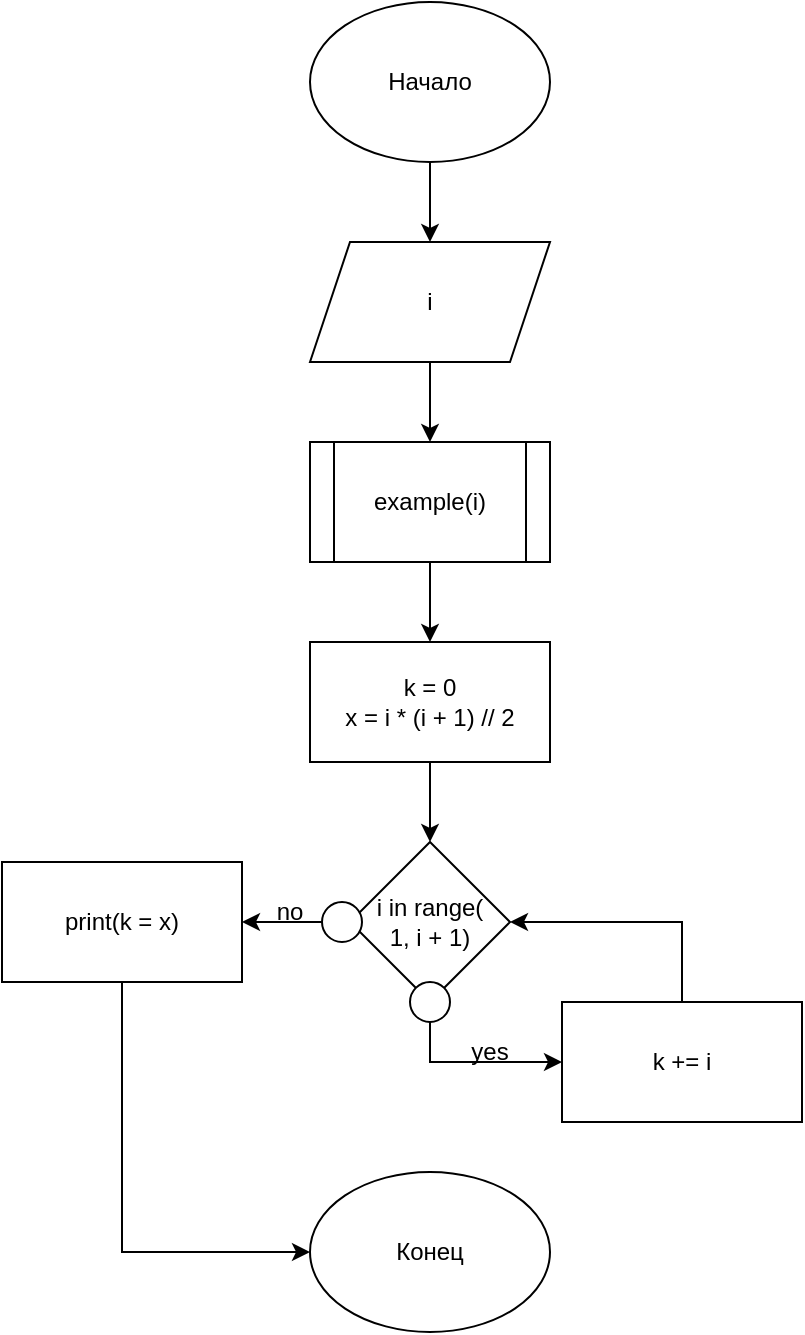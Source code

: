 <mxfile version="17.4.6" type="device"><diagram id="1eTd18jejH5DmWImlseO" name="Page-1"><mxGraphModel dx="1422" dy="762" grid="1" gridSize="10" guides="1" tooltips="1" connect="1" arrows="1" fold="1" page="1" pageScale="1" pageWidth="827" pageHeight="1169" math="0" shadow="0"><root><mxCell id="0"/><mxCell id="1" parent="0"/><mxCell id="ribAaq0jSBaYeKntyQM1-3" value="" style="edgeStyle=orthogonalEdgeStyle;rounded=0;orthogonalLoop=1;jettySize=auto;html=1;" edge="1" parent="1" source="ribAaq0jSBaYeKntyQM1-1" target="ribAaq0jSBaYeKntyQM1-2"><mxGeometry relative="1" as="geometry"/></mxCell><mxCell id="ribAaq0jSBaYeKntyQM1-1" value="Начало" style="ellipse;whiteSpace=wrap;html=1;" vertex="1" parent="1"><mxGeometry x="354" width="120" height="80" as="geometry"/></mxCell><mxCell id="ribAaq0jSBaYeKntyQM1-5" value="" style="edgeStyle=orthogonalEdgeStyle;rounded=0;orthogonalLoop=1;jettySize=auto;html=1;" edge="1" parent="1" source="ribAaq0jSBaYeKntyQM1-2" target="ribAaq0jSBaYeKntyQM1-4"><mxGeometry relative="1" as="geometry"/></mxCell><mxCell id="ribAaq0jSBaYeKntyQM1-2" value="i" style="shape=parallelogram;perimeter=parallelogramPerimeter;whiteSpace=wrap;html=1;fixedSize=1;" vertex="1" parent="1"><mxGeometry x="354" y="120" width="120" height="60" as="geometry"/></mxCell><mxCell id="ribAaq0jSBaYeKntyQM1-7" value="" style="edgeStyle=orthogonalEdgeStyle;rounded=0;orthogonalLoop=1;jettySize=auto;html=1;" edge="1" parent="1" source="ribAaq0jSBaYeKntyQM1-4" target="ribAaq0jSBaYeKntyQM1-6"><mxGeometry relative="1" as="geometry"/></mxCell><mxCell id="ribAaq0jSBaYeKntyQM1-4" value="example(i)" style="shape=process;whiteSpace=wrap;html=1;backgroundOutline=1;" vertex="1" parent="1"><mxGeometry x="354" y="220" width="120" height="60" as="geometry"/></mxCell><mxCell id="ribAaq0jSBaYeKntyQM1-9" value="" style="edgeStyle=orthogonalEdgeStyle;rounded=0;orthogonalLoop=1;jettySize=auto;html=1;" edge="1" parent="1" source="ribAaq0jSBaYeKntyQM1-6" target="ribAaq0jSBaYeKntyQM1-8"><mxGeometry relative="1" as="geometry"/></mxCell><mxCell id="ribAaq0jSBaYeKntyQM1-6" value="k = 0&lt;br&gt;x = i * (i + 1) // 2" style="rounded=0;whiteSpace=wrap;html=1;" vertex="1" parent="1"><mxGeometry x="354" y="320" width="120" height="60" as="geometry"/></mxCell><mxCell id="ribAaq0jSBaYeKntyQM1-8" value="i in range(&lt;br&gt;1, i + 1)" style="rhombus;whiteSpace=wrap;html=1;" vertex="1" parent="1"><mxGeometry x="374" y="420" width="80" height="80" as="geometry"/></mxCell><mxCell id="ribAaq0jSBaYeKntyQM1-12" style="edgeStyle=orthogonalEdgeStyle;rounded=0;orthogonalLoop=1;jettySize=auto;html=1;entryX=1;entryY=0.5;entryDx=0;entryDy=0;exitX=0.5;exitY=0;exitDx=0;exitDy=0;" edge="1" parent="1" source="ribAaq0jSBaYeKntyQM1-10" target="ribAaq0jSBaYeKntyQM1-8"><mxGeometry relative="1" as="geometry"/></mxCell><mxCell id="ribAaq0jSBaYeKntyQM1-10" value="k += i" style="rounded=0;whiteSpace=wrap;html=1;" vertex="1" parent="1"><mxGeometry x="480" y="500" width="120" height="60" as="geometry"/></mxCell><mxCell id="ribAaq0jSBaYeKntyQM1-18" value="" style="edgeStyle=orthogonalEdgeStyle;rounded=0;orthogonalLoop=1;jettySize=auto;html=1;" edge="1" parent="1" source="ribAaq0jSBaYeKntyQM1-13" target="ribAaq0jSBaYeKntyQM1-17"><mxGeometry relative="1" as="geometry"/></mxCell><mxCell id="ribAaq0jSBaYeKntyQM1-13" value="" style="ellipse;whiteSpace=wrap;html=1;aspect=fixed;" vertex="1" parent="1"><mxGeometry x="360" y="450" width="20" height="20" as="geometry"/></mxCell><mxCell id="ribAaq0jSBaYeKntyQM1-15" style="edgeStyle=orthogonalEdgeStyle;rounded=0;orthogonalLoop=1;jettySize=auto;html=1;entryX=0;entryY=0.5;entryDx=0;entryDy=0;exitX=0.5;exitY=1;exitDx=0;exitDy=0;" edge="1" parent="1" source="ribAaq0jSBaYeKntyQM1-14" target="ribAaq0jSBaYeKntyQM1-10"><mxGeometry relative="1" as="geometry"/></mxCell><mxCell id="ribAaq0jSBaYeKntyQM1-14" value="" style="ellipse;whiteSpace=wrap;html=1;aspect=fixed;" vertex="1" parent="1"><mxGeometry x="404" y="490" width="20" height="20" as="geometry"/></mxCell><mxCell id="ribAaq0jSBaYeKntyQM1-16" value="yes" style="text;html=1;strokeColor=none;fillColor=none;align=center;verticalAlign=middle;whiteSpace=wrap;rounded=0;" vertex="1" parent="1"><mxGeometry x="414" y="510" width="60" height="30" as="geometry"/></mxCell><mxCell id="ribAaq0jSBaYeKntyQM1-20" style="edgeStyle=orthogonalEdgeStyle;rounded=0;orthogonalLoop=1;jettySize=auto;html=1;entryX=0;entryY=0.5;entryDx=0;entryDy=0;exitX=0.5;exitY=1;exitDx=0;exitDy=0;" edge="1" parent="1" source="ribAaq0jSBaYeKntyQM1-17" target="ribAaq0jSBaYeKntyQM1-19"><mxGeometry relative="1" as="geometry"/></mxCell><mxCell id="ribAaq0jSBaYeKntyQM1-17" value="print(k = x)" style="rounded=0;whiteSpace=wrap;html=1;" vertex="1" parent="1"><mxGeometry x="200" y="430" width="120" height="60" as="geometry"/></mxCell><mxCell id="ribAaq0jSBaYeKntyQM1-19" value="Конец" style="ellipse;whiteSpace=wrap;html=1;" vertex="1" parent="1"><mxGeometry x="354" y="585" width="120" height="80" as="geometry"/></mxCell><mxCell id="ribAaq0jSBaYeKntyQM1-21" value="no" style="text;html=1;strokeColor=none;fillColor=none;align=center;verticalAlign=middle;whiteSpace=wrap;rounded=0;" vertex="1" parent="1"><mxGeometry x="314" y="440" width="60" height="30" as="geometry"/></mxCell></root></mxGraphModel></diagram></mxfile>